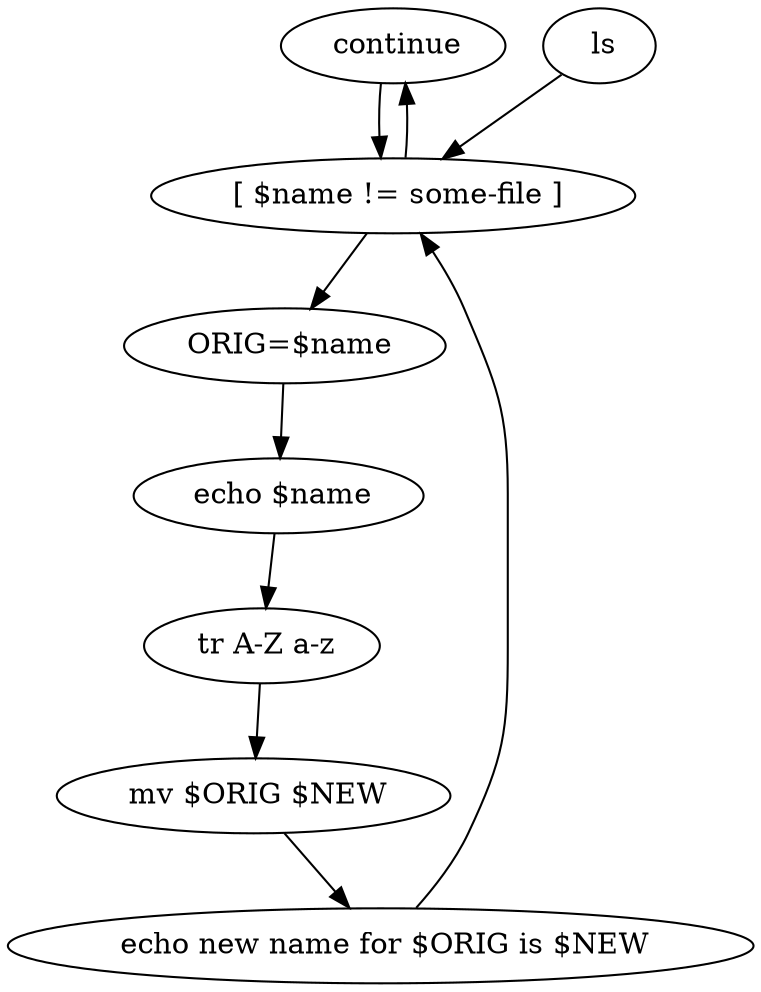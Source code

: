 digraph {
29 [label=" continue"];
29 -> 20;
4 [label=" ls"];
4 -> 20;
58 [label=" echo new name for $ORIG is $NEW"];
58 -> 20;
20 [label=" \[ $name != some-file \]"];
20 -> 29;
20 -> 33;
33 [label=" ORIG=$name"];
33 -> 41;
41 [label=" echo $name"];
41 -> 46;
46 [label=" tr A-Z a-z"];
46 -> 51;
51 [label=" mv $ORIG $NEW"];
51 -> 58;
}
